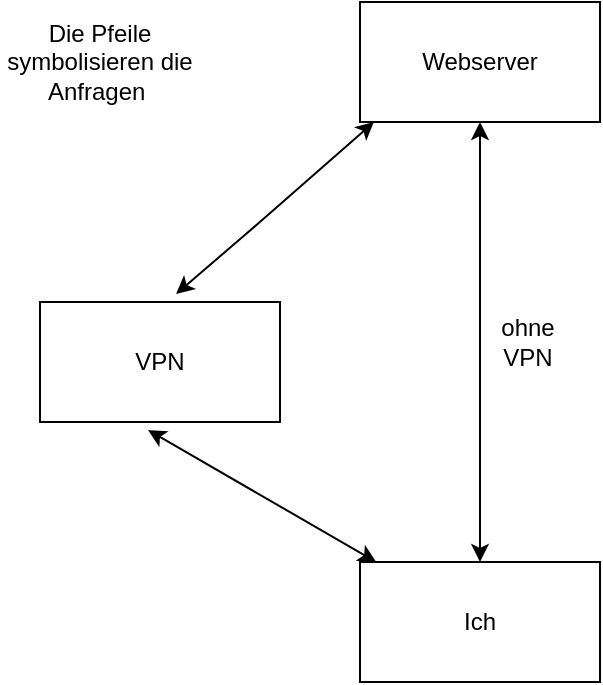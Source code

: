 <mxfile version="14.3.2" type="device"><diagram id="Uy-r4zmrdimpO2v8w5Su" name="Page-1"><mxGraphModel dx="1422" dy="737" grid="1" gridSize="10" guides="1" tooltips="1" connect="1" arrows="1" fold="1" page="1" pageScale="1" pageWidth="827" pageHeight="1169" math="0" shadow="0"><root><mxCell id="0"/><mxCell id="1" parent="0"/><mxCell id="GbrivXe8cZHloABEF1U3-1" value="VPN" style="rounded=0;whiteSpace=wrap;html=1;" parent="1" vertex="1"><mxGeometry x="190" y="380" width="120" height="60" as="geometry"/></mxCell><mxCell id="GbrivXe8cZHloABEF1U3-3" value="Webserver" style="rounded=0;whiteSpace=wrap;html=1;" parent="1" vertex="1"><mxGeometry x="350" y="230" width="120" height="60" as="geometry"/></mxCell><mxCell id="GbrivXe8cZHloABEF1U3-4" value="Ich" style="rounded=0;whiteSpace=wrap;html=1;" parent="1" vertex="1"><mxGeometry x="350" y="510" width="120" height="60" as="geometry"/></mxCell><mxCell id="GbrivXe8cZHloABEF1U3-8" value="ohne VPN" style="text;html=1;strokeColor=none;fillColor=none;align=center;verticalAlign=middle;whiteSpace=wrap;rounded=0;" parent="1" vertex="1"><mxGeometry x="414" y="390" width="40" height="20" as="geometry"/></mxCell><mxCell id="GbrivXe8cZHloABEF1U3-9" value="" style="endArrow=classic;startArrow=classic;html=1;exitX=0.567;exitY=-0.067;exitDx=0;exitDy=0;exitPerimeter=0;entryX=0.058;entryY=1;entryDx=0;entryDy=0;entryPerimeter=0;" parent="1" source="GbrivXe8cZHloABEF1U3-1" target="GbrivXe8cZHloABEF1U3-3" edge="1"><mxGeometry width="50" height="50" relative="1" as="geometry"><mxPoint x="390" y="420" as="sourcePoint"/><mxPoint x="440" y="370" as="targetPoint"/><Array as="points"><mxPoint x="300" y="340"/></Array></mxGeometry></mxCell><mxCell id="GbrivXe8cZHloABEF1U3-11" value="" style="endArrow=classic;startArrow=classic;html=1;exitX=0.45;exitY=1.067;exitDx=0;exitDy=0;exitPerimeter=0;" parent="1" source="GbrivXe8cZHloABEF1U3-1" target="GbrivXe8cZHloABEF1U3-4" edge="1"><mxGeometry width="50" height="50" relative="1" as="geometry"><mxPoint x="390" y="420" as="sourcePoint"/><mxPoint x="440" y="370" as="targetPoint"/></mxGeometry></mxCell><mxCell id="GbrivXe8cZHloABEF1U3-13" value="" style="endArrow=classic;startArrow=classic;html=1;exitX=0.5;exitY=0;exitDx=0;exitDy=0;" parent="1" source="GbrivXe8cZHloABEF1U3-4" target="GbrivXe8cZHloABEF1U3-3" edge="1"><mxGeometry width="50" height="50" relative="1" as="geometry"><mxPoint x="390" y="420" as="sourcePoint"/><mxPoint x="440" y="370" as="targetPoint"/></mxGeometry></mxCell><mxCell id="ophxFD0O7jkD9YX5y9NG-1" value="Die Pfeile symbolisieren die Anfragen&amp;nbsp;" style="text;html=1;strokeColor=none;fillColor=none;align=center;verticalAlign=middle;whiteSpace=wrap;rounded=0;" vertex="1" parent="1"><mxGeometry x="170" y="230" width="100" height="60" as="geometry"/></mxCell></root></mxGraphModel></diagram></mxfile>